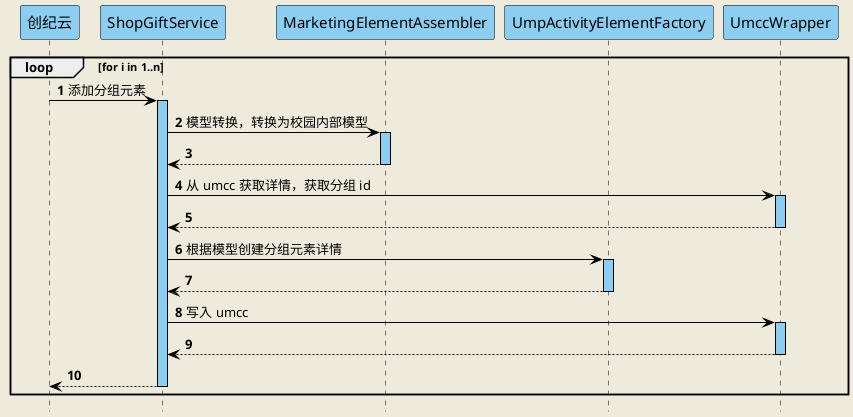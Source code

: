 @startuml
'https://plantuml.com/sequence-diagram
hide footbox
skinparam backgroundColor #EEEBDC
autoActivate on
autonumber

skinparam sequence {
ArrowColor black
ActorBorderColor black
LifeLineBorderColor black
LifeLineBackgroundColor #8CCEF1

ParticipantBorderColor black
ParticipantBackgroundColor #8CCEF1
'ParticipantFontName Impact
ParticipantFontSize 15
ParticipantFontColor black

ActorBackgroundColor #8CCEF1
ActorFontColor black
ActorFontSize 15
ActorFontName Aapex
}


participant 创纪云 as saas
participant ShopGiftService as ShopGiftService
participant MarketingElementAssembler as MarketingElementAssembler
participant UmpActivityElementFactory as UmpActivityElementFactory
participant UmccWrapper as UmccWrapper

loop for i in 1..n
    saas -> ShopGiftService: 添加分组元素

    ShopGiftService -> MarketingElementAssembler : 模型转换，转换为校园内部模型
    return

    ShopGiftService -> UmccWrapper : 从 umcc 获取详情，获取分组 id
    return

    ShopGiftService -> UmpActivityElementFactory : 根据模型创建分组元素详情
    return

    ShopGiftService -> UmccWrapper : 写入 umcc
    return
return
end loop
@enduml